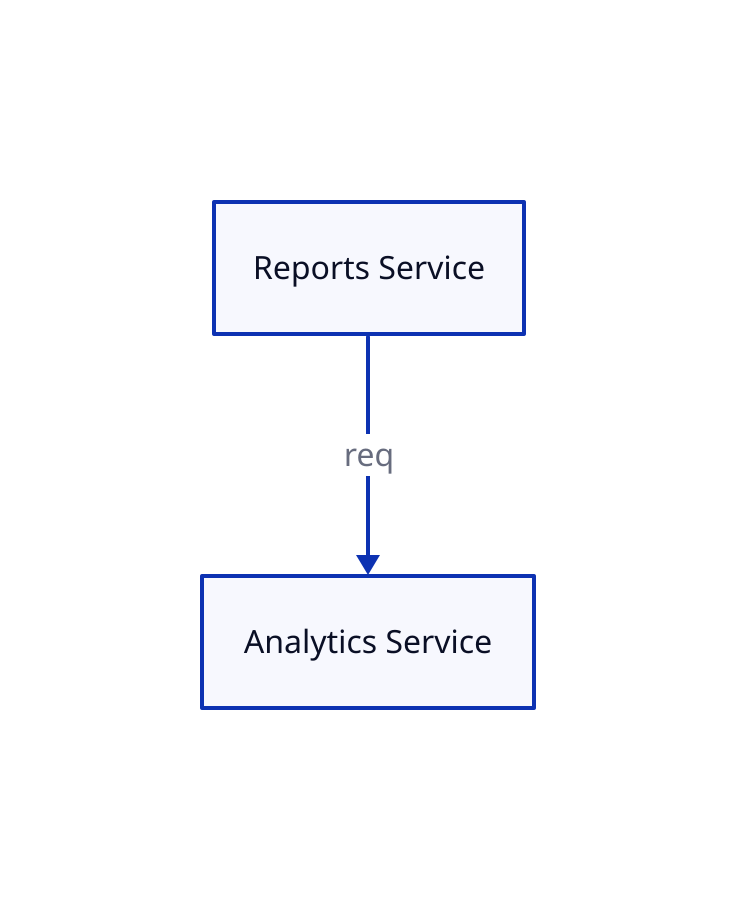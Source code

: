 
service_reports-service: {
  label: "Reports Service"
  shape: rectangle
}
service_analytics-service: {
  label: "Analytics Service"
  shape: rectangle
}
service_reports-service -> service_analytics-service: "req"
